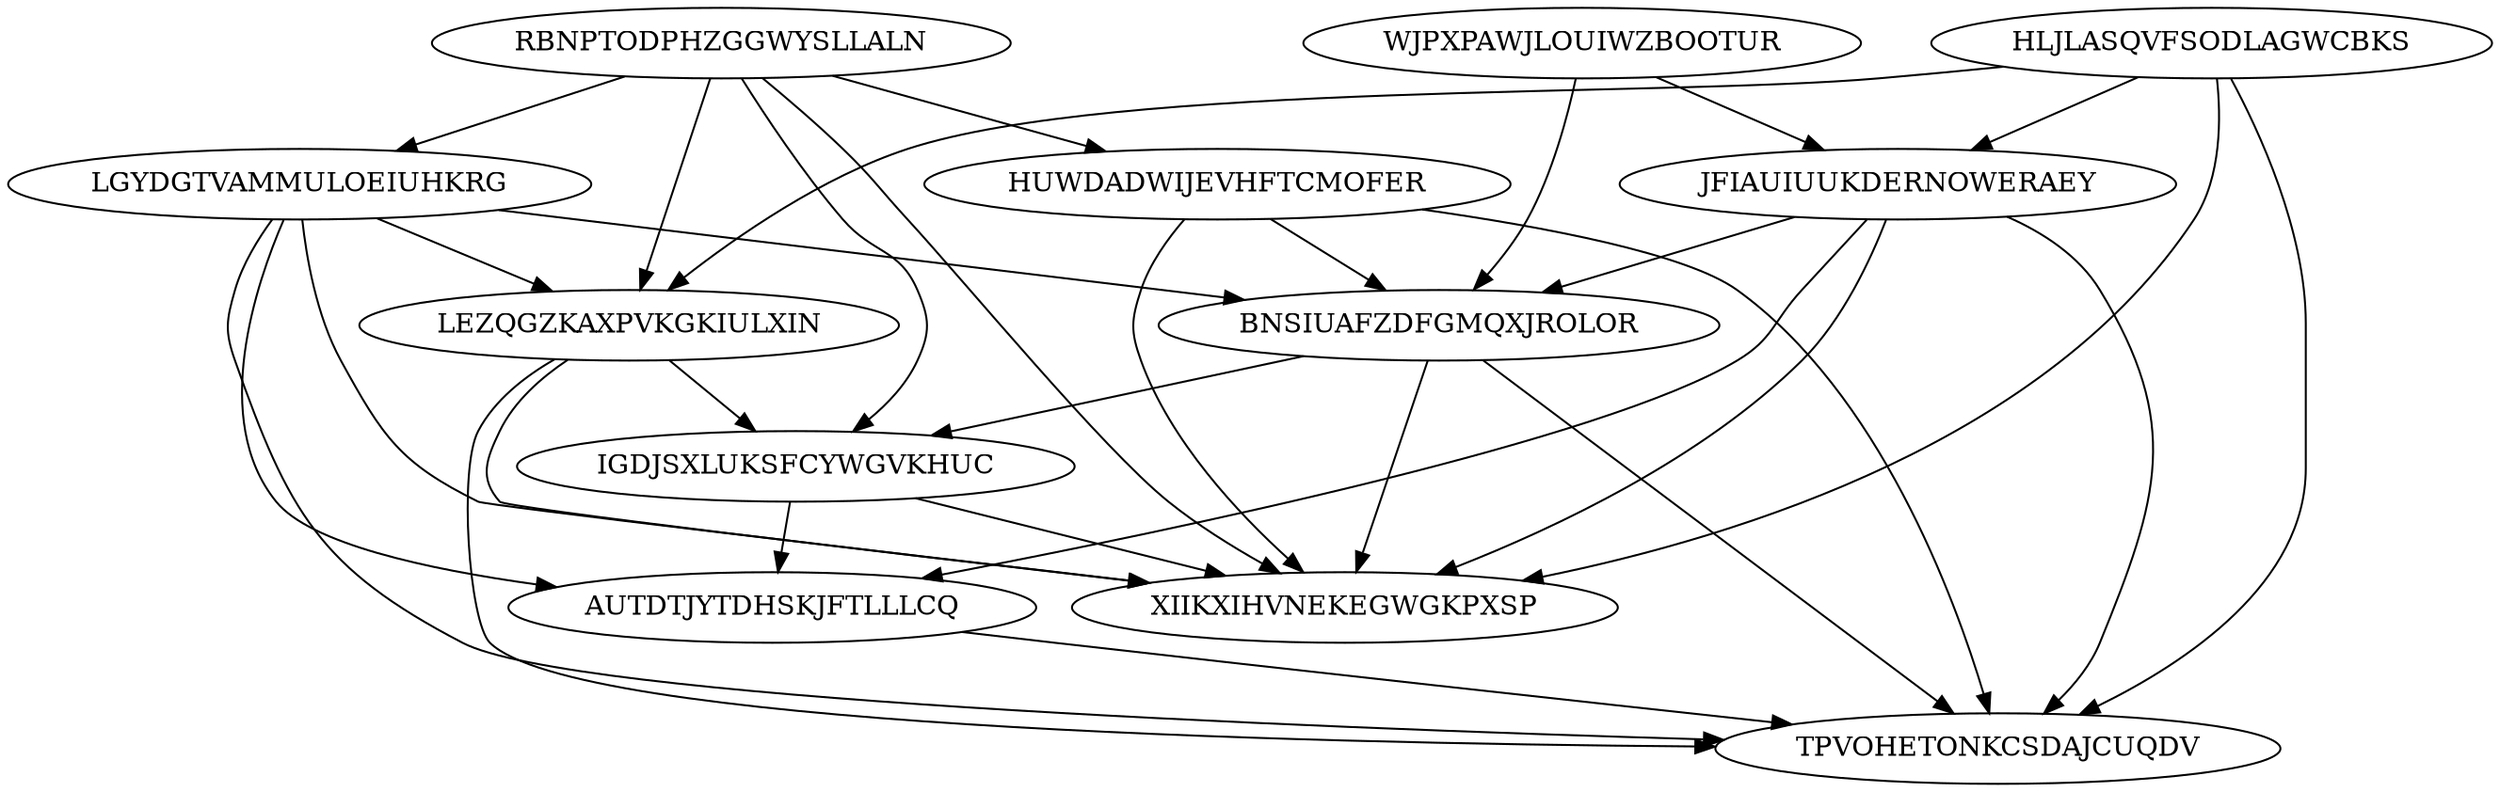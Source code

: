 digraph N12M32 {
	HLJLASQVFSODLAGWCBKS	[Weight=19];
	RBNPTODPHZGGWYSLLALN	[Weight=20];
	LGYDGTVAMMULOEIUHKRG	[Weight=17];
	LEZQGZKAXPVKGKIULXIN	[Weight=14];
	WJPXPAWJLOUIWZBOOTUR	[Weight=20];
	JFIAUIUUKDERNOWERAEY	[Weight=11];
	HUWDADWIJEVHFTCMOFER	[Weight=13];
	BNSIUAFZDFGMQXJROLOR	[Weight=14];
	IGDJSXLUKSFCYWGVKHUC	[Weight=14];
	AUTDTJYTDHSKJFTLLLCQ	[Weight=19];
	XIIKXIHVNEKEGWGKPXSP	[Weight=12];
	TPVOHETONKCSDAJCUQDV	[Weight=12];
	JFIAUIUUKDERNOWERAEY -> BNSIUAFZDFGMQXJROLOR [Weight=16];
	LEZQGZKAXPVKGKIULXIN -> TPVOHETONKCSDAJCUQDV [Weight=12];
	HUWDADWIJEVHFTCMOFER -> TPVOHETONKCSDAJCUQDV [Weight=18];
	HUWDADWIJEVHFTCMOFER -> XIIKXIHVNEKEGWGKPXSP [Weight=19];
	HLJLASQVFSODLAGWCBKS -> XIIKXIHVNEKEGWGKPXSP [Weight=15];
	LGYDGTVAMMULOEIUHKRG -> AUTDTJYTDHSKJFTLLLCQ [Weight=10];
	BNSIUAFZDFGMQXJROLOR -> TPVOHETONKCSDAJCUQDV [Weight=10];
	IGDJSXLUKSFCYWGVKHUC -> XIIKXIHVNEKEGWGKPXSP [Weight=12];
	HLJLASQVFSODLAGWCBKS -> LEZQGZKAXPVKGKIULXIN [Weight=20];
	JFIAUIUUKDERNOWERAEY -> XIIKXIHVNEKEGWGKPXSP [Weight=14];
	WJPXPAWJLOUIWZBOOTUR -> JFIAUIUUKDERNOWERAEY [Weight=19];
	JFIAUIUUKDERNOWERAEY -> AUTDTJYTDHSKJFTLLLCQ [Weight=15];
	LGYDGTVAMMULOEIUHKRG -> XIIKXIHVNEKEGWGKPXSP [Weight=18];
	RBNPTODPHZGGWYSLLALN -> LEZQGZKAXPVKGKIULXIN [Weight=16];
	BNSIUAFZDFGMQXJROLOR -> IGDJSXLUKSFCYWGVKHUC [Weight=12];
	BNSIUAFZDFGMQXJROLOR -> XIIKXIHVNEKEGWGKPXSP [Weight=20];
	HUWDADWIJEVHFTCMOFER -> BNSIUAFZDFGMQXJROLOR [Weight=17];
	JFIAUIUUKDERNOWERAEY -> TPVOHETONKCSDAJCUQDV [Weight=17];
	LGYDGTVAMMULOEIUHKRG -> LEZQGZKAXPVKGKIULXIN [Weight=12];
	AUTDTJYTDHSKJFTLLLCQ -> TPVOHETONKCSDAJCUQDV [Weight=14];
	RBNPTODPHZGGWYSLLALN -> HUWDADWIJEVHFTCMOFER [Weight=12];
	LGYDGTVAMMULOEIUHKRG -> BNSIUAFZDFGMQXJROLOR [Weight=14];
	HLJLASQVFSODLAGWCBKS -> JFIAUIUUKDERNOWERAEY [Weight=13];
	HLJLASQVFSODLAGWCBKS -> TPVOHETONKCSDAJCUQDV [Weight=19];
	IGDJSXLUKSFCYWGVKHUC -> AUTDTJYTDHSKJFTLLLCQ [Weight=13];
	LGYDGTVAMMULOEIUHKRG -> TPVOHETONKCSDAJCUQDV [Weight=15];
	LEZQGZKAXPVKGKIULXIN -> IGDJSXLUKSFCYWGVKHUC [Weight=18];
	WJPXPAWJLOUIWZBOOTUR -> BNSIUAFZDFGMQXJROLOR [Weight=10];
	RBNPTODPHZGGWYSLLALN -> IGDJSXLUKSFCYWGVKHUC [Weight=20];
	RBNPTODPHZGGWYSLLALN -> XIIKXIHVNEKEGWGKPXSP [Weight=10];
	LEZQGZKAXPVKGKIULXIN -> XIIKXIHVNEKEGWGKPXSP [Weight=18];
	RBNPTODPHZGGWYSLLALN -> LGYDGTVAMMULOEIUHKRG [Weight=11];
}

